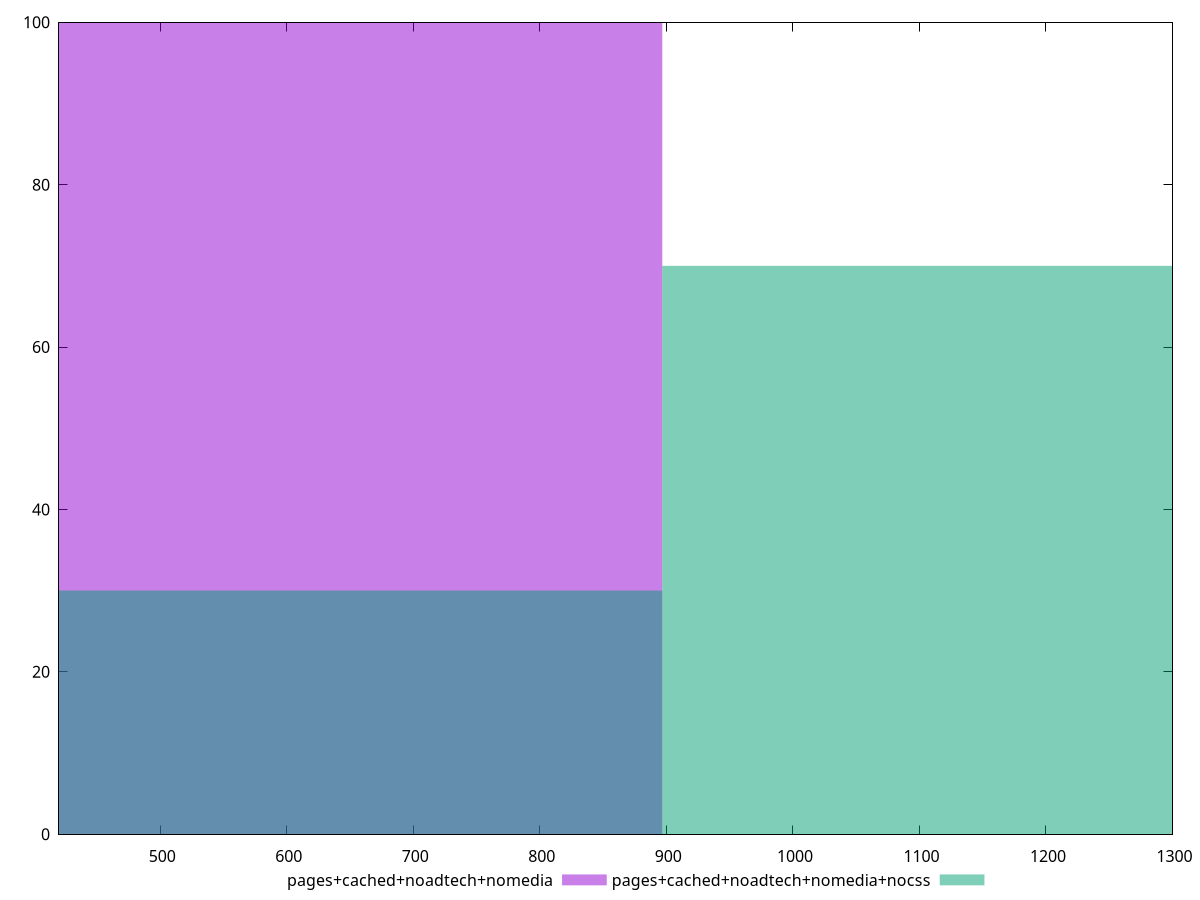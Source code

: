 reset

$pagesCachedNoadtechNomedia <<EOF
597.8510492214808 100
EOF

$pagesCachedNoadtechNomediaNocss <<EOF
1195.7020984429616 70
597.8510492214808 30
EOF

set key outside below
set boxwidth 597.8510492214808
set xrange [420:1300]
set yrange [0:100]
set trange [0:100]
set style fill transparent solid 0.5 noborder
set terminal svg size 640, 500 enhanced background rgb 'white'
set output "report_00025_2021-02-22T21:38:55.199Z/uses-http2/comparison/histogram/3_vs_4.svg"

plot $pagesCachedNoadtechNomedia title "pages+cached+noadtech+nomedia" with boxes, \
     $pagesCachedNoadtechNomediaNocss title "pages+cached+noadtech+nomedia+nocss" with boxes

reset

